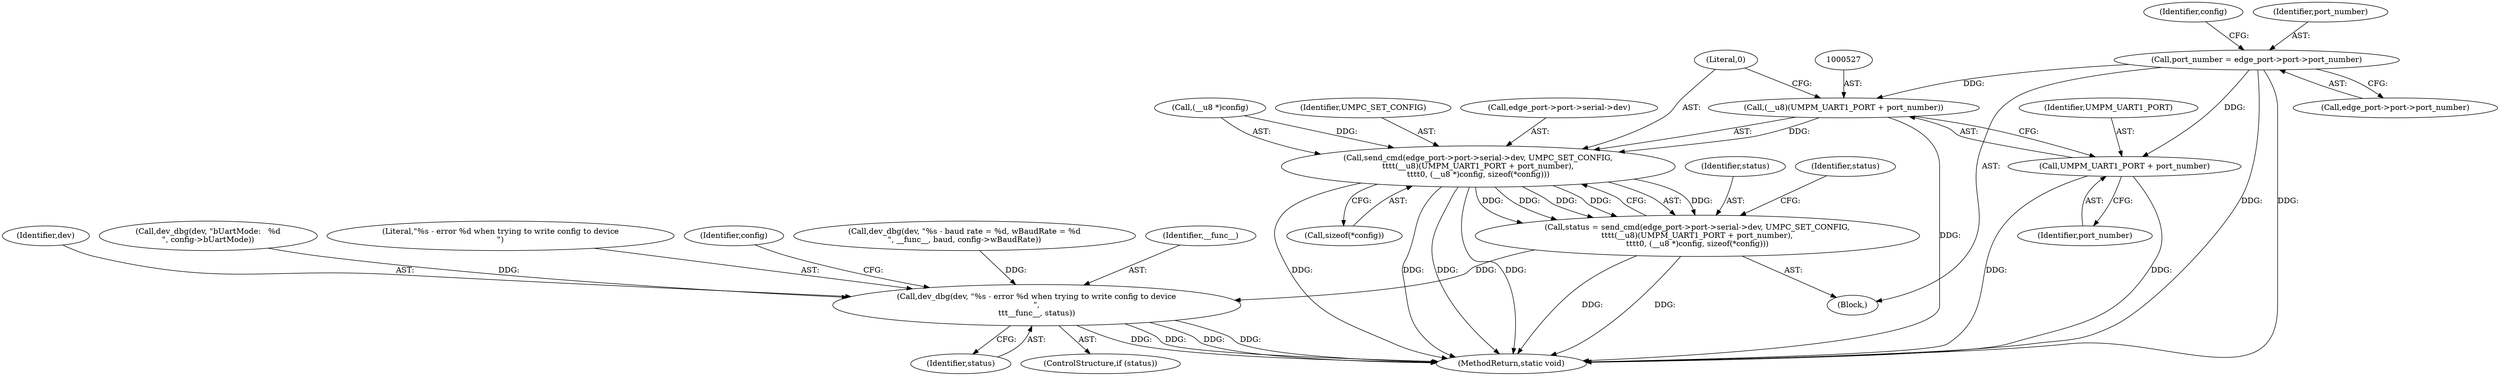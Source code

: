digraph "0_linux_6aeb75e6adfaed16e58780309613a578fe1ee90b@pointer" {
"1000129" [label="(Call,port_number = edge_port->port->port_number)"];
"1000526" [label="(Call,(__u8)(UMPM_UART1_PORT + port_number))"];
"1000517" [label="(Call,send_cmd(edge_port->port->serial->dev, UMPC_SET_CONFIG,\n\t\t\t\t(__u8)(UMPM_UART1_PORT + port_number),\n\t\t\t\t0, (__u8 *)config, sizeof(*config)))"];
"1000515" [label="(Call,status = send_cmd(edge_port->port->serial->dev, UMPC_SET_CONFIG,\n\t\t\t\t(__u8)(UMPM_UART1_PORT + port_number),\n\t\t\t\t0, (__u8 *)config, sizeof(*config)))"];
"1000540" [label="(Call,dev_dbg(dev, \"%s - error %d when trying to write config to device\n\",\n\t\t\t__func__, status))"];
"1000528" [label="(Call,UMPM_UART1_PORT + port_number)"];
"1000526" [label="(Call,(__u8)(UMPM_UART1_PORT + port_number))"];
"1000529" [label="(Identifier,UMPM_UART1_PORT)"];
"1000532" [label="(Call,(__u8 *)config)"];
"1000541" [label="(Identifier,dev)"];
"1000114" [label="(Block,)"];
"1000137" [label="(Identifier,config)"];
"1000535" [label="(Call,sizeof(*config))"];
"1000517" [label="(Call,send_cmd(edge_port->port->serial->dev, UMPC_SET_CONFIG,\n\t\t\t\t(__u8)(UMPM_UART1_PORT + port_number),\n\t\t\t\t0, (__u8 *)config, sizeof(*config)))"];
"1000499" [label="(Call,dev_dbg(dev, \"bUartMode:   %d\n\", config->bUartMode))"];
"1000544" [label="(Identifier,status)"];
"1000542" [label="(Literal,\"%s - error %d when trying to write config to device\n\")"];
"1000525" [label="(Identifier,UMPC_SET_CONFIG)"];
"1000129" [label="(Call,port_number = edge_port->port->port_number)"];
"1000531" [label="(Literal,0)"];
"1000547" [label="(MethodReturn,static void)"];
"1000130" [label="(Identifier,port_number)"];
"1000515" [label="(Call,status = send_cmd(edge_port->port->serial->dev, UMPC_SET_CONFIG,\n\t\t\t\t(__u8)(UMPM_UART1_PORT + port_number),\n\t\t\t\t0, (__u8 *)config, sizeof(*config)))"];
"1000546" [label="(Identifier,config)"];
"1000528" [label="(Call,UMPM_UART1_PORT + port_number)"];
"1000516" [label="(Identifier,status)"];
"1000518" [label="(Call,edge_port->port->serial->dev)"];
"1000530" [label="(Identifier,port_number)"];
"1000539" [label="(Identifier,status)"];
"1000538" [label="(ControlStructure,if (status))"];
"1000445" [label="(Call,dev_dbg(dev, \"%s - baud rate = %d, wBaudRate = %d\n\", __func__, baud, config->wBaudRate))"];
"1000543" [label="(Identifier,__func__)"];
"1000131" [label="(Call,edge_port->port->port_number)"];
"1000540" [label="(Call,dev_dbg(dev, \"%s - error %d when trying to write config to device\n\",\n\t\t\t__func__, status))"];
"1000129" -> "1000114"  [label="AST: "];
"1000129" -> "1000131"  [label="CFG: "];
"1000130" -> "1000129"  [label="AST: "];
"1000131" -> "1000129"  [label="AST: "];
"1000137" -> "1000129"  [label="CFG: "];
"1000129" -> "1000547"  [label="DDG: "];
"1000129" -> "1000547"  [label="DDG: "];
"1000129" -> "1000526"  [label="DDG: "];
"1000129" -> "1000528"  [label="DDG: "];
"1000526" -> "1000517"  [label="AST: "];
"1000526" -> "1000528"  [label="CFG: "];
"1000527" -> "1000526"  [label="AST: "];
"1000528" -> "1000526"  [label="AST: "];
"1000531" -> "1000526"  [label="CFG: "];
"1000526" -> "1000547"  [label="DDG: "];
"1000526" -> "1000517"  [label="DDG: "];
"1000517" -> "1000515"  [label="AST: "];
"1000517" -> "1000535"  [label="CFG: "];
"1000518" -> "1000517"  [label="AST: "];
"1000525" -> "1000517"  [label="AST: "];
"1000531" -> "1000517"  [label="AST: "];
"1000532" -> "1000517"  [label="AST: "];
"1000535" -> "1000517"  [label="AST: "];
"1000515" -> "1000517"  [label="CFG: "];
"1000517" -> "1000547"  [label="DDG: "];
"1000517" -> "1000547"  [label="DDG: "];
"1000517" -> "1000547"  [label="DDG: "];
"1000517" -> "1000547"  [label="DDG: "];
"1000517" -> "1000515"  [label="DDG: "];
"1000517" -> "1000515"  [label="DDG: "];
"1000517" -> "1000515"  [label="DDG: "];
"1000517" -> "1000515"  [label="DDG: "];
"1000517" -> "1000515"  [label="DDG: "];
"1000532" -> "1000517"  [label="DDG: "];
"1000515" -> "1000114"  [label="AST: "];
"1000516" -> "1000515"  [label="AST: "];
"1000539" -> "1000515"  [label="CFG: "];
"1000515" -> "1000547"  [label="DDG: "];
"1000515" -> "1000547"  [label="DDG: "];
"1000515" -> "1000540"  [label="DDG: "];
"1000540" -> "1000538"  [label="AST: "];
"1000540" -> "1000544"  [label="CFG: "];
"1000541" -> "1000540"  [label="AST: "];
"1000542" -> "1000540"  [label="AST: "];
"1000543" -> "1000540"  [label="AST: "];
"1000544" -> "1000540"  [label="AST: "];
"1000546" -> "1000540"  [label="CFG: "];
"1000540" -> "1000547"  [label="DDG: "];
"1000540" -> "1000547"  [label="DDG: "];
"1000540" -> "1000547"  [label="DDG: "];
"1000540" -> "1000547"  [label="DDG: "];
"1000499" -> "1000540"  [label="DDG: "];
"1000445" -> "1000540"  [label="DDG: "];
"1000528" -> "1000530"  [label="CFG: "];
"1000529" -> "1000528"  [label="AST: "];
"1000530" -> "1000528"  [label="AST: "];
"1000528" -> "1000547"  [label="DDG: "];
"1000528" -> "1000547"  [label="DDG: "];
}
